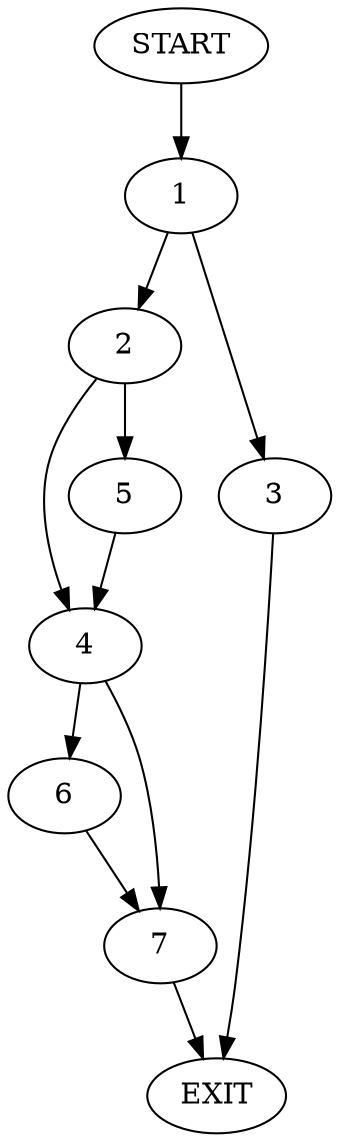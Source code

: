 digraph {
0 [label="START"]
8 [label="EXIT"]
0 -> 1
1 -> 2
1 -> 3
2 -> 4
2 -> 5
3 -> 8
5 -> 4
4 -> 6
4 -> 7
7 -> 8
6 -> 7
}
